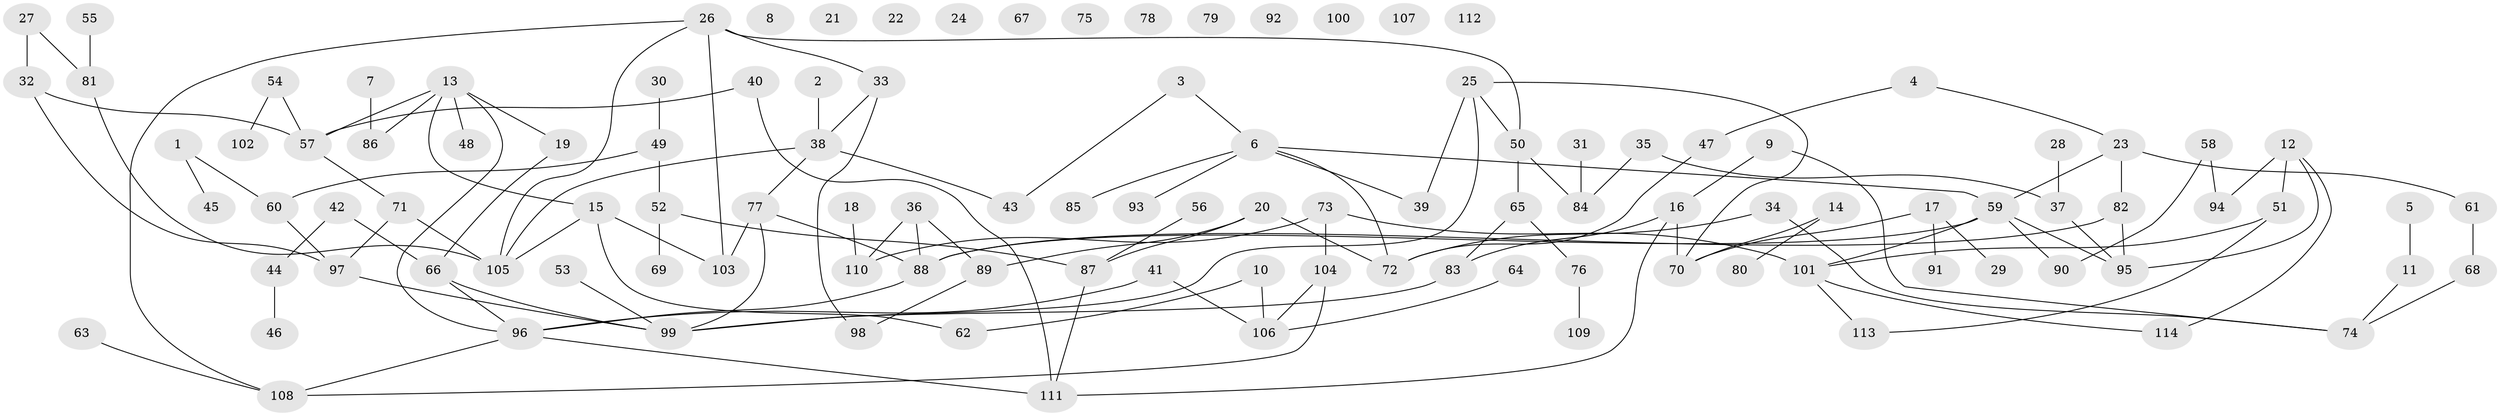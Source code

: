 // coarse degree distribution, {1: 0.35294117647058826, 0: 0.35294117647058826, 2: 0.08823529411764706, 7: 0.058823529411764705, 3: 0.058823529411764705, 11: 0.029411764705882353, 4: 0.029411764705882353, 5: 0.029411764705882353}
// Generated by graph-tools (version 1.1) at 2025/43/03/04/25 21:43:35]
// undirected, 114 vertices, 137 edges
graph export_dot {
graph [start="1"]
  node [color=gray90,style=filled];
  1;
  2;
  3;
  4;
  5;
  6;
  7;
  8;
  9;
  10;
  11;
  12;
  13;
  14;
  15;
  16;
  17;
  18;
  19;
  20;
  21;
  22;
  23;
  24;
  25;
  26;
  27;
  28;
  29;
  30;
  31;
  32;
  33;
  34;
  35;
  36;
  37;
  38;
  39;
  40;
  41;
  42;
  43;
  44;
  45;
  46;
  47;
  48;
  49;
  50;
  51;
  52;
  53;
  54;
  55;
  56;
  57;
  58;
  59;
  60;
  61;
  62;
  63;
  64;
  65;
  66;
  67;
  68;
  69;
  70;
  71;
  72;
  73;
  74;
  75;
  76;
  77;
  78;
  79;
  80;
  81;
  82;
  83;
  84;
  85;
  86;
  87;
  88;
  89;
  90;
  91;
  92;
  93;
  94;
  95;
  96;
  97;
  98;
  99;
  100;
  101;
  102;
  103;
  104;
  105;
  106;
  107;
  108;
  109;
  110;
  111;
  112;
  113;
  114;
  1 -- 45;
  1 -- 60;
  2 -- 38;
  3 -- 6;
  3 -- 43;
  4 -- 23;
  4 -- 47;
  5 -- 11;
  6 -- 39;
  6 -- 59;
  6 -- 72;
  6 -- 85;
  6 -- 93;
  7 -- 86;
  9 -- 16;
  9 -- 74;
  10 -- 62;
  10 -- 106;
  11 -- 74;
  12 -- 51;
  12 -- 94;
  12 -- 95;
  12 -- 114;
  13 -- 15;
  13 -- 19;
  13 -- 48;
  13 -- 57;
  13 -- 86;
  13 -- 96;
  14 -- 70;
  14 -- 80;
  15 -- 62;
  15 -- 103;
  15 -- 105;
  16 -- 70;
  16 -- 83;
  16 -- 111;
  17 -- 29;
  17 -- 70;
  17 -- 91;
  18 -- 110;
  19 -- 66;
  20 -- 72;
  20 -- 87;
  20 -- 89;
  23 -- 59;
  23 -- 61;
  23 -- 82;
  25 -- 39;
  25 -- 50;
  25 -- 70;
  25 -- 99;
  26 -- 33;
  26 -- 50;
  26 -- 103;
  26 -- 105;
  26 -- 108;
  27 -- 32;
  27 -- 81;
  28 -- 37;
  30 -- 49;
  31 -- 84;
  32 -- 57;
  32 -- 97;
  33 -- 38;
  33 -- 98;
  34 -- 72;
  34 -- 74;
  35 -- 37;
  35 -- 84;
  36 -- 88;
  36 -- 89;
  36 -- 110;
  37 -- 95;
  38 -- 43;
  38 -- 77;
  38 -- 105;
  40 -- 57;
  40 -- 111;
  41 -- 96;
  41 -- 106;
  42 -- 44;
  42 -- 66;
  44 -- 46;
  47 -- 72;
  49 -- 52;
  49 -- 60;
  50 -- 65;
  50 -- 84;
  51 -- 101;
  51 -- 113;
  52 -- 69;
  52 -- 87;
  53 -- 99;
  54 -- 57;
  54 -- 102;
  55 -- 81;
  56 -- 87;
  57 -- 71;
  58 -- 90;
  58 -- 94;
  59 -- 88;
  59 -- 90;
  59 -- 95;
  59 -- 101;
  60 -- 97;
  61 -- 68;
  63 -- 108;
  64 -- 106;
  65 -- 76;
  65 -- 83;
  66 -- 96;
  66 -- 99;
  68 -- 74;
  71 -- 97;
  71 -- 105;
  73 -- 101;
  73 -- 104;
  73 -- 110;
  76 -- 109;
  77 -- 88;
  77 -- 99;
  77 -- 103;
  81 -- 105;
  82 -- 88;
  82 -- 95;
  83 -- 99;
  87 -- 111;
  88 -- 96;
  89 -- 98;
  96 -- 108;
  96 -- 111;
  97 -- 99;
  101 -- 113;
  101 -- 114;
  104 -- 106;
  104 -- 108;
}
